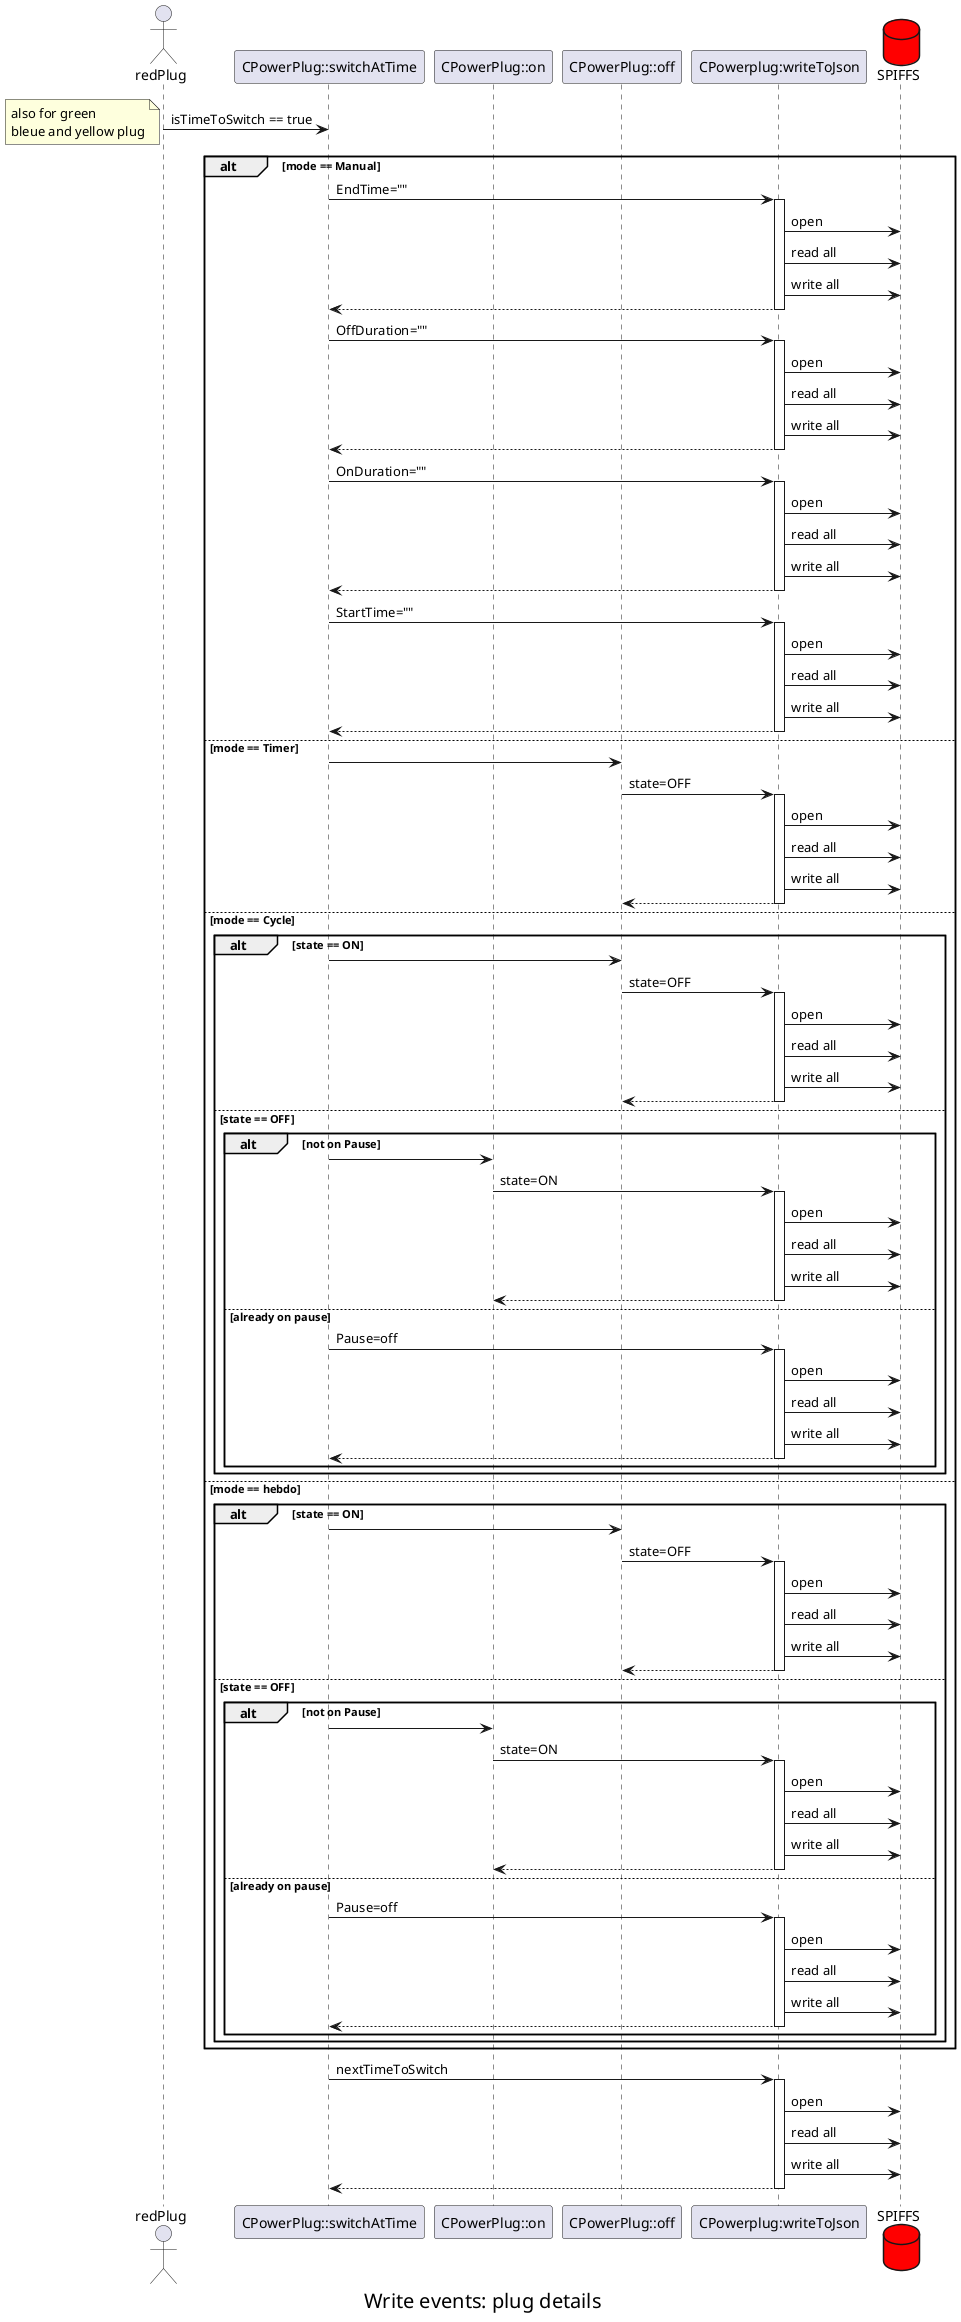 @startuml

<style>
caption {
FontSize 20
}
</style>

caption Write events: plug details
actor redPlug

participant "CPowerPlug::switchAtTime"
participant "CPowerPlug::on"
participant "CPowerPlug::off"
participant "CPowerplug:writeToJson"
database SPIFFS #red


redPlug -> "CPowerPlug::switchAtTime":isTimeToSwitch == true
note left
 also for green
 bleue and yellow plug
end note
alt mode == Manual
    "CPowerPlug::switchAtTime" -> "CPowerplug:writeToJson":EndTime=""
    activate "CPowerplug:writeToJson"
        "CPowerplug:writeToJson" -> SPIFFS:open
        "CPowerplug:writeToJson" -> SPIFFS:read all
        "CPowerplug:writeToJson" -> SPIFFS:write all
        "CPowerplug:writeToJson" --> "CPowerPlug::switchAtTime"
    deactivate "CPowerplug:writeToJson"
    
    "CPowerPlug::switchAtTime" -> "CPowerplug:writeToJson":OffDuration=""
    activate "CPowerplug:writeToJson"
        "CPowerplug:writeToJson" -> SPIFFS:open
        "CPowerplug:writeToJson" -> SPIFFS:read all
        "CPowerplug:writeToJson" -> SPIFFS:write all
        "CPowerplug:writeToJson" --> "CPowerPlug::switchAtTime"
    deactivate "CPowerplug:writeToJson"
    "CPowerPlug::switchAtTime" -> "CPowerplug:writeToJson":OnDuration=""
    activate "CPowerplug:writeToJson"
        "CPowerplug:writeToJson" -> SPIFFS:open
        "CPowerplug:writeToJson" -> SPIFFS:read all
        "CPowerplug:writeToJson" -> SPIFFS:write all
        "CPowerplug:writeToJson" --> "CPowerPlug::switchAtTime"
    deactivate "CPowerplug:writeToJson"
    "CPowerPlug::switchAtTime" -> "CPowerplug:writeToJson":StartTime=""
    activate "CPowerplug:writeToJson"
        "CPowerplug:writeToJson" -> SPIFFS:open
        "CPowerplug:writeToJson" -> SPIFFS:read all
        "CPowerplug:writeToJson" -> SPIFFS:write all
        "CPowerplug:writeToJson" --> "CPowerPlug::switchAtTime"
    deactivate "CPowerplug:writeToJson"

else mode == Timer
    "CPowerPlug::switchAtTime" -> "CPowerPlug::off"
    "CPowerPlug::off" -> "CPowerplug:writeToJson":state=OFF
    activate "CPowerplug:writeToJson"
        "CPowerplug:writeToJson" -> SPIFFS:open
        "CPowerplug:writeToJson" -> SPIFFS:read all
        "CPowerplug:writeToJson" -> SPIFFS:write all
        "CPowerplug:writeToJson" --> "CPowerPlug::off"
    deactivate "CPowerplug:writeToJson"
else mode == Cycle
    alt state == ON
        "CPowerPlug::switchAtTime" -> "CPowerPlug::off"
        "CPowerPlug::off" -> "CPowerplug:writeToJson":state=OFF
        activate "CPowerplug:writeToJson"
            "CPowerplug:writeToJson" -> SPIFFS:open
            "CPowerplug:writeToJson" -> SPIFFS:read all
            "CPowerplug:writeToJson" -> SPIFFS:write all
            "CPowerplug:writeToJson" --> "CPowerPlug::off"
        deactivate "CPowerplug:writeToJson"
    else state == OFF
        alt not on Pause
            "CPowerPlug::switchAtTime" -> "CPowerPlug::on"
            "CPowerPlug::on" -> "CPowerplug:writeToJson":state=ON
            activate "CPowerplug:writeToJson"
                "CPowerplug:writeToJson" -> SPIFFS:open
                "CPowerplug:writeToJson" -> SPIFFS:read all
                "CPowerplug:writeToJson" -> SPIFFS:write all
                "CPowerplug:writeToJson" --> "CPowerPlug::on"
            deactivate "CPowerplug:writeToJson"
        else already on pause
            "CPowerPlug::switchAtTime" -> "CPowerplug:writeToJson":Pause=off
            activate "CPowerplug:writeToJson"
                "CPowerplug:writeToJson" -> SPIFFS:open
                "CPowerplug:writeToJson" -> SPIFFS:read all
                "CPowerplug:writeToJson" -> SPIFFS:write all
                "CPowerplug:writeToJson" --> "CPowerPlug::switchAtTime"
            deactivate "CPowerplug:writeToJson"
        end
    end
else mode == hebdo
    alt state == ON
        "CPowerPlug::switchAtTime" -> "CPowerPlug::off"
        "CPowerPlug::off" -> "CPowerplug:writeToJson":state=OFF
        activate "CPowerplug:writeToJson"
            "CPowerplug:writeToJson" -> SPIFFS:open
            "CPowerplug:writeToJson" -> SPIFFS:read all
            "CPowerplug:writeToJson" -> SPIFFS:write all
            "CPowerplug:writeToJson" --> "CPowerPlug::off"
        deactivate "CPowerplug:writeToJson"
    else state == OFF
        alt not on Pause
            "CPowerPlug::switchAtTime" -> "CPowerPlug::on"
            "CPowerPlug::on" -> "CPowerplug:writeToJson":state=ON
            activate "CPowerplug:writeToJson"
                "CPowerplug:writeToJson" -> SPIFFS:open
                "CPowerplug:writeToJson" -> SPIFFS:read all
                "CPowerplug:writeToJson" -> SPIFFS:write all
                "CPowerplug:writeToJson" --> "CPowerPlug::on"
            deactivate "CPowerplug:writeToJson"            
        else already on pause
            "CPowerPlug::switchAtTime" -> "CPowerplug:writeToJson":Pause=off
            activate "CPowerplug:writeToJson"
                "CPowerplug:writeToJson" -> SPIFFS:open
                "CPowerplug:writeToJson" -> SPIFFS:read all
                "CPowerplug:writeToJson" -> SPIFFS:write all
                "CPowerplug:writeToJson" --> "CPowerPlug::switchAtTime"
            deactivate "CPowerplug:writeToJson"
        end
    end

end
"CPowerPlug::switchAtTime" -> "CPowerplug:writeToJson":nextTimeToSwitch
            activate "CPowerplug:writeToJson"
                "CPowerplug:writeToJson" -> SPIFFS:open
                "CPowerplug:writeToJson" -> SPIFFS:read all
                "CPowerplug:writeToJson" -> SPIFFS:write all
                "CPowerplug:writeToJson" --> "CPowerPlug::switchAtTime"
            deactivate "CPowerplug:writeToJson"
@enduml